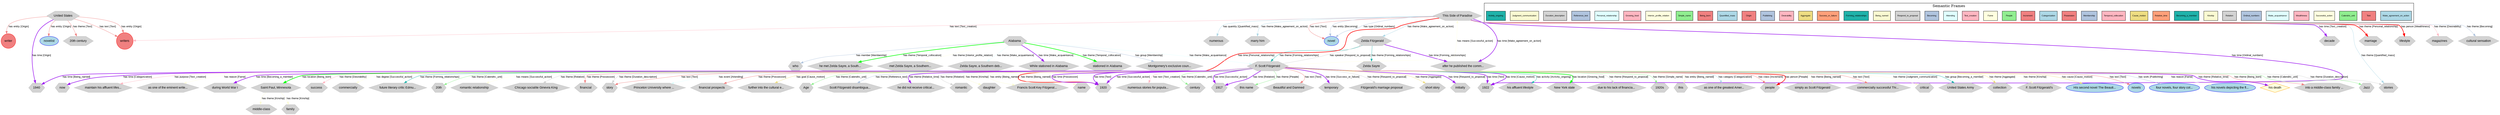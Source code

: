 digraph F_Scott_Fitzgerald {
    rankdir=TB;
    compound=true;
    node [fontname="Arial", fontsize=12, style=filled];
    edge [fontname="Arial", fontsize=10, color=gray];
    
    // Graph styling
    bgcolor=white;
    
    // Node type definitions
    subgraph cluster_people {{
        label="People";
        style=filled;
        fillcolor=lightcoral;
        color=red;
        node [fillcolor=lightcoral, color=red, shape=circle];
    }}
    
    subgraph cluster_locations {{
        label="Locations";
        style=filled;
        fillcolor=lightgreen;
        color=green;
        node [fillcolor=lightgreen, color=green, shape=box];
    }}
    
    subgraph cluster_concepts {{
        label="Concepts";
        style=filled;
        fillcolor=lightblue;
        color=blue;
        node [fillcolor=lightblue, color=blue, shape=ellipse];
    }}
    
    subgraph cluster_events {{
        label="Events";
        style=filled;
        fillcolor=lightyellow;
        color=orange;
        node [fillcolor=lightyellow, color=orange, shape=diamond];
    }}
    
    subgraph cluster_other {{
        label="Other";
        style=filled;
        fillcolor=lightgray;
        color=gray;
        node [fillcolor=lightgray, color=gray, shape=hexagon];
    }}

    // People nodes
    "writers" [label="writers", fillcolor=lightcoral, color=red, shape=circle];
    "writer" [label="writer", fillcolor=lightcoral, color=red, shape=circle];

    // Concepts nodes
    "His second novel The Beauti..." [label="His second novel The Beauti...", fillcolor=lightblue, color=blue, shape=ellipse];
    "novels" [label="novels", fillcolor=lightblue, color=blue, shape=ellipse];
    "four novels, four story col..." [label="four novels, four story col...", fillcolor=lightblue, color=blue, shape=ellipse];
    "his novels depicting the fl..." [label="his novels depicting the fl...", fillcolor=lightblue, color=blue, shape=ellipse];
    "novelist" [label="novelist", fillcolor=lightblue, color=blue, shape=ellipse];
    "novel" [label="novel", fillcolor=lightblue, color=blue, shape=ellipse];

    // Events nodes
    "his death" [label="his death", fillcolor=lightyellow, color=orange, shape=diamond];

    // Other nodes
    "middle-class" [label="middle-class", fillcolor=lightgray, color=gray, shape=hexagon];
    "into a middle-class family ..." [label="into a middle-class family ...", fillcolor=lightgray, color=gray, shape=hexagon];
    "Jazz" [label="Jazz", fillcolor=lightgray, color=gray, shape=hexagon];
    "1917" [label="1917", fillcolor=lightgray, color=gray, shape=hexagon];
    "Zelda Sayre, a Southern deb..." [label="Zelda Sayre, a Southern deb...", fillcolor=lightgray, color=gray, shape=hexagon];
    "now" [label="now", fillcolor=lightgray, color=gray, shape=hexagon];
    "maintain his affluent lifes..." [label="maintain his affluent lifes...", fillcolor=lightgray, color=gray, shape=hexagon];
    "as one of the eminent write..." [label="as one of the eminent write...", fillcolor=lightgray, color=gray, shape=hexagon];
    "during World War I" [label="during World War I", fillcolor=lightgray, color=gray, shape=hexagon];
    "Saint Paul, Minnesota" [label="Saint Paul, Minnesota", fillcolor=lightgray, color=gray, shape=hexagon];
    "success" [label="success", fillcolor=lightgray, color=gray, shape=hexagon];
    "While stationed in Alabama" [label="While stationed in Alabama", fillcolor=lightgray, color=gray, shape=hexagon];
    "stories" [label="stories", fillcolor=lightgray, color=gray, shape=hexagon];
    "stationed in Alabama" [label="stationed in Alabama", fillcolor=lightgray, color=gray, shape=hexagon];
    "commercially" [label="commercially", fillcolor=lightgray, color=gray, shape=hexagon];
    "future literary critic Edmu..." [label="future literary critic Edmu...", fillcolor=lightgray, color=gray, shape=hexagon];
    "20th" [label="20th", fillcolor=lightgray, color=gray, shape=hexagon];
    "romantic relationship" [label="romantic relationship", fillcolor=lightgray, color=gray, shape=hexagon];
    "Chicago socialite Ginevra King" [label="Chicago socialite Ginevra King", fillcolor=lightgray, color=gray, shape=hexagon];
    "financial" [label="financial", fillcolor=lightgray, color=gray, shape=hexagon];
    "story" [label="story", fillcolor=lightgray, color=gray, shape=hexagon];
    "Zelda Fitzgerald" [label="Zelda Fitzgerald", fillcolor=lightgray, color=gray, shape=hexagon];
    "Princeton University where ..." [label="Princeton University where ...", fillcolor=lightgray, color=gray, shape=hexagon];
    "Montgomery's exclusive coun..." [label="Montgomery's exclusive coun...", fillcolor=lightgray, color=gray, shape=hexagon];
    "financial prospects" [label="financial prospects", fillcolor=lightgray, color=gray, shape=hexagon];
    "who" [label="who", fillcolor=lightgray, color=gray, shape=hexagon];
    "further into the cultural e..." [label="further into the cultural e...", fillcolor=lightgray, color=gray, shape=hexagon];
    "Age" [label="Age", fillcolor=lightgray, color=gray, shape=hexagon];
    "decade" [label="decade", fillcolor=lightgray, color=gray, shape=hexagon];
    "Scott Fitzgerald disambigua..." [label="Scott Fitzgerald disambigua...", fillcolor=lightgray, color=gray, shape=hexagon];
    "he did not receive critical..." [label="he did not receive critical...", fillcolor=lightgray, color=gray, shape=hexagon];
    "romantic" [label="romantic", fillcolor=lightgray, color=gray, shape=hexagon];
    "1940" [label="1940", fillcolor=lightgray, color=gray, shape=hexagon];
    "daughter" [label="daughter", fillcolor=lightgray, color=gray, shape=hexagon];
    "Zelda Sayre" [label="Zelda Sayre", fillcolor=lightgray, color=gray, shape=hexagon];
    "20th century" [label="20th century", fillcolor=lightgray, color=gray, shape=hexagon];
    "he met Zelda Sayre, a South..." [label="he met Zelda Sayre, a South...", fillcolor=lightgray, color=gray, shape=hexagon];
    "This Side of Paradise" [label="This Side of Paradise", fillcolor=lightgray, color=gray, shape=hexagon];
    "Francis Scott Key Fitzgeral..." [label="Francis Scott Key Fitzgeral...", fillcolor=lightgray, color=gray, shape=hexagon];
    "name" [label="name", fillcolor=lightgray, color=gray, shape=hexagon];
    "1920" [label="1920", fillcolor=lightgray, color=gray, shape=hexagon];
    "numerous stories for popula..." [label="numerous stories for popula...", fillcolor=lightgray, color=gray, shape=hexagon];
    "century" [label="century", fillcolor=lightgray, color=gray, shape=hexagon];
    "this name" [label="this name", fillcolor=lightgray, color=gray, shape=hexagon];
    "F. Scott Fitzgerald" [label="F. Scott Fitzgerald", fillcolor=lightgray, color=gray, shape=hexagon];
    "Beautiful and Damned" [label="Beautiful and Damned", fillcolor=lightgray, color=gray, shape=hexagon];
    "Alabama" [label="Alabama", fillcolor=lightgray, color=gray, shape=hexagon];
    "temporary" [label="temporary", fillcolor=lightgray, color=gray, shape=hexagon];
    "marriage" [label="marriage", fillcolor=lightgray, color=gray, shape=hexagon];
    "met Zelda Sayre, a Southern..." [label="met Zelda Sayre, a Southern...", fillcolor=lightgray, color=gray, shape=hexagon];
    "Fitzgerald's marriage proposal" [label="Fitzgerald's marriage proposal", fillcolor=lightgray, color=gray, shape=hexagon];
    "short story" [label="short story", fillcolor=lightgray, color=gray, shape=hexagon];
    "lifestyle" [label="lifestyle", fillcolor=lightgray, color=gray, shape=hexagon];
    "initially" [label="initially", fillcolor=lightgray, color=gray, shape=hexagon];
    "1922" [label="1922", fillcolor=lightgray, color=gray, shape=hexagon];
    "magazines" [label="magazines", fillcolor=lightgray, color=gray, shape=hexagon];
    "after he published the comm..." [label="after he published the comm...", fillcolor=lightgray, color=gray, shape=hexagon];
    "family" [label="family", fillcolor=lightgray, color=gray, shape=hexagon];
    "cultural sensation" [label="cultural sensation", fillcolor=lightgray, color=gray, shape=hexagon];
    "his affluent lifestyle" [label="his affluent lifestyle", fillcolor=lightgray, color=gray, shape=hexagon];
    "New York state" [label="New York state", fillcolor=lightgray, color=gray, shape=hexagon];
    "United States" [label="United States", fillcolor=lightgray, color=gray, shape=hexagon];
    "due to his lack of financia..." [label="due to his lack of financia...", fillcolor=lightgray, color=gray, shape=hexagon];
    "1920s" [label="1920s", fillcolor=lightgray, color=gray, shape=hexagon];
    "this" [label="this", fillcolor=lightgray, color=gray, shape=hexagon];
    "as one of the greatest Amer..." [label="as one of the greatest Amer...", fillcolor=lightgray, color=gray, shape=hexagon];
    "people" [label="people", fillcolor=lightgray, color=gray, shape=hexagon];
    "simply as Scott Fitzgerald" [label="simply as Scott Fitzgerald", fillcolor=lightgray, color=gray, shape=hexagon];
    "commercially successful Thi..." [label="commercially successful Thi...", fillcolor=lightgray, color=gray, shape=hexagon];
    "numerous" [label="numerous", fillcolor=lightgray, color=gray, shape=hexagon];
    "critical" [label="critical", fillcolor=lightgray, color=gray, shape=hexagon];
    "United States Army" [label="United States Army", fillcolor=lightgray, color=gray, shape=hexagon];
    "marry him" [label="marry him", fillcolor=lightgray, color=gray, shape=hexagon];
    "collection" [label="collection", fillcolor=lightgray, color=gray, shape=hexagon];
    "F. Scott Fitzgerald's" [label="F. Scott Fitzgerald's", fillcolor=lightgray, color=gray, shape=hexagon];

    // Relationships
    "This Side of Paradise" -> "marry him" [label="has theme [Make_agreement_on_action]", color=lightblue, penwidth=1];
    "F. Scott Fitzgerald" -> "1922" [label="has time [Text]", color=purple, penwidth=2];
    "F. Scott Fitzgerald" -> "Age" [label="has theme [Calendric_unit]", color=lightgreen, penwidth=1];
    "F. Scott Fitzgerald" -> "1920" [label="has time [Successful_action]", color=purple, penwidth=2];
    "This Side of Paradise" -> "lifestyle" [label="has person [Wealthiness]", color=red, penwidth=2];
    "United States" -> "20th century" [label="has theme [Text]", color=lightcoral, penwidth=1];
    "Alabama" -> "Zelda Sayre, a Southern deb..." [label="has theme [Make_acquaintance]", color=lightcyan, penwidth=1];
    "This Side of Paradise" -> "1922" [label="has time [Ordinal_numbers]", color=purple, penwidth=2];
    "F. Scott Fitzgerald" -> "1917" [label="has time [Relation]", color=purple, penwidth=2];
    "F. Scott Fitzgerald" -> "F. Scott Fitzgerald's" [label="has theme [Kinship]", color=lightgoldenrodyellow, penwidth=1];
    "F. Scott Fitzgerald" -> "during World War I" [label="has time [Becoming_a_member]", color=purple, penwidth=2];
    "F. Scott Fitzgerald" -> "his death" [label="has theme [Relative_time]", color=purple, penwidth=2];
    "F. Scott Fitzgerald" -> "further into the cultural e..." [label="has goal [Cause_motion]", color=lightgoldenrod, penwidth=1];
    "Alabama" -> "he met Zelda Sayre, a South..." [label="has theme [Temporal_collocation]", color=green, penwidth=2];
    "Alabama" -> "Montgomery's exclusive coun..." [label="has group [Membership]", color=lightsteelblue, penwidth=1];
    "F. Scott Fitzgerald" -> "Beautiful and Damned" [label="has text [Text]", color=lightcoral, penwidth=1];
    "F. Scott Fitzgerald" -> "financial prospects" [label="has theme [Possession]", color=lightcoral, penwidth=1];
    "F. Scott Fitzgerald" -> "His second novel The Beauti..." [label="has cause [Cause_motion]", color=lightgoldenrod, penwidth=1];
    "F. Scott Fitzgerald" -> "as one of the greatest Amer..." [label="has category [Categorization]", color=lightblue, penwidth=1];
    "F. Scott Fitzgerald" -> "financial" [label="has theme [Possession]", color=lightcoral, penwidth=1];
    "F. Scott Fitzgerald" -> "people" [label="has class [Increment]", color=lightcoral, penwidth=1];
    "F. Scott Fitzgerald" -> "this name" [label="has theme [People]", color=lightgreen, penwidth=1];
    "Alabama" -> "F. Scott Fitzgerald" [label="has theme [Make_acquaintance]", color=lightcyan, penwidth=1];
    "This Side of Paradise" -> "after he published the comm..." [label="has time [Make_agreement_on_action]", color=purple, penwidth=2];
    "F. Scott Fitzgerald" -> "as one of the eminent write..." [label="has reason [Fame]", color=lightyellow, penwidth=1];
    "F. Scott Fitzgerald" -> "century" [label="has theme [Calendric_unit]", color=lightgreen, penwidth=1];
    "Saint Paul, Minnesota" -> "middle-class" [label="has theme [Kinship]", color=lightgoldenrodyellow, penwidth=1];
    "This Side of Paradise" -> "decade" [label="has time [Text_creation]", color=purple, penwidth=2];
    "F. Scott Fitzgerald" -> "novels" [label="has text [Text]", color=lightcoral, penwidth=1];
    "F. Scott Fitzgerald" -> "Princeton University where ..." [label="has event [Attending]", color=lightcyan, penwidth=1];
    "This Side of Paradise" -> "Zelda Fitzgerald" [label="has theme [Make_agreement_on_action]", color=lightblue, penwidth=1];
    "This Side of Paradise" -> "cultural sensation" [label="has theme [Becoming]", color=lightsteelblue, penwidth=1];
    "Saint Paul, Minnesota" -> "family" [label="has theme [Kinship]", color=lightgoldenrodyellow, penwidth=1];
    "F. Scott Fitzgerald" -> "initially" [label="has time [Respond_to_proposal]", color=purple, penwidth=2];
    "F. Scott Fitzgerald" -> "now" [label="has time [Categorization]", color=purple, penwidth=2];
    "F. Scott Fitzgerald" -> "name" [label="has theme [Being_named]", color=lightgoldenrodyellow, penwidth=1];
    "F. Scott Fitzgerald" -> "1917" [label="has time [Successful_action]", color=purple, penwidth=2];
    "F. Scott Fitzgerald" -> "this" [label="has entity [Being_named]", color=lightgoldenrodyellow, penwidth=1];
    "Zelda Fitzgerald" -> "Zelda Sayre" [label="has theme [Forming_relationships]", color=lightseagreen, penwidth=1];
    "F. Scott Fitzgerald" -> "he did not receive critical..." [label="has theme [Relative_time]", color=purple, penwidth=2];
    "F. Scott Fitzgerald" -> "story" [label="has text [Text]", color=lightcoral, penwidth=1];
    "F. Scott Fitzgerald" -> "his novels depicting the fl..." [label="has reason [Fame]", color=lightyellow, penwidth=1];
    "F. Scott Fitzgerald" -> "temporary" [label="has time [Success_or_failure]", color=purple, penwidth=2];
    "Alabama" -> "who" [label="has member [Membership]", color=lightsteelblue, penwidth=1];
    "F. Scott Fitzgerald" -> "1920" [label="has time [Possession]", color=purple, penwidth=2];
    "F. Scott Fitzgerald" -> "collection" [label="has theme [Aggregate]", color=lightgoldenrod, penwidth=1];
    "This Side of Paradise" -> "magazines" [label="has theme [Desirability]", color=lightpink, penwidth=1];
    "F. Scott Fitzgerald" -> "four novels, four story col..." [label="has work [Publishing]", color=lightsteelblue, penwidth=1];
    "This Side of Paradise" -> "novel" [label="has text [Text]", color=lightcoral, penwidth=1];
    "United States" -> "novelist" [label="has entity [Origin]", color=lightcoral, penwidth=1];
    "F. Scott Fitzgerald" -> "short story" [label="has theme [Aggregate]", color=lightgoldenrod, penwidth=1];
    "This Side of Paradise" -> "stories" [label="has theme [Quantified_mass]", color=lightblue, penwidth=1];
    "This Side of Paradise" -> "novel" [label="has entity [Becoming]", color=lightsteelblue, penwidth=1];
    "F. Scott Fitzgerald" -> "commercially successful Thi..." [label="has text [Text]", color=lightcoral, penwidth=1];
    "F. Scott Fitzgerald" -> "Chicago socialite Ginevra King" [label="has theme [Relation]", color=lightgray, penwidth=1];
    "F. Scott Fitzgerald" -> "Saint Paul, Minnesota" [label="has location [Being_born]", color=green, penwidth=2];
    "F. Scott Fitzgerald" -> "United States Army" [label="has group [Becoming_a_member]", color=lightseagreen, penwidth=1];
    "F. Scott Fitzgerald" -> "This Side of Paradise" [label="has means [Successful_action]", color=lightyellow, penwidth=1];
    "F. Scott Fitzgerald" -> "1922" [label="has time [Cause_motion]", color=purple, penwidth=2];
    "F. Scott Fitzgerald" -> "1920s" [label="has theme [Simple_name]", color=lightgreen, penwidth=1];
    "This Side of Paradise" -> "numerous" [label="has quantity [Quantified_mass]", color=lightblue, penwidth=1];
    "F. Scott Fitzgerald" -> "Francis Scott Key Fitzgeral..." [label="has entity [Being_named]", color=lightgoldenrodyellow, penwidth=1];
    "F. Scott Fitzgerald" -> "1940" [label="has time [Being_named]", color=purple, penwidth=2];
    "Alabama" -> "met Zelda Sayre, a Southern..." [label="has theme [Interior_profile_relation]", color=lightyellow, penwidth=1];
    "Zelda Fitzgerald" -> "after he published the comm..." [label="has time [Forming_relationships]", color=purple, penwidth=2];
    "F. Scott Fitzgerald" -> "New York state" [label="has location [Growing_food]", color=green, penwidth=2];
    "United States" -> "1940" [label="has time [Origin]", color=purple, penwidth=2];
    "This Side of Paradise" -> "1920" [label="has time [Personal_relationship]", color=red, penwidth=2];
    "F. Scott Fitzgerald" -> "commercially" [label="has degree [Successful_action]", color=lightyellow, penwidth=1];
    "F. Scott Fitzgerald" -> "Scott Fitzgerald disambigua..." [label="has theme [Reference_text]", color=lightsteelblue, penwidth=1];
    "F. Scott Fitzgerald" -> "maintain his affluent lifes..." [label="has purpose [Text_creation]", color=lightpink, penwidth=1];
    "F. Scott Fitzgerald" -> "people" [label="has person [People]", color=red, penwidth=2];
    "Zelda Fitzgerald" -> "F. Scott Fitzgerald" [label="has theme [Forming_relationships]", color=lightseagreen, penwidth=1];
    "F. Scott Fitzgerald" -> "daughter" [label="has theme [Kinship]", color=lightgoldenrodyellow, penwidth=1];
    "Alabama" -> "While stationed in Alabama" [label="has time [Make_acquaintance]", color=purple, penwidth=2];
    "F. Scott Fitzgerald" -> "future literary critic Edmu..." [label="has theme [Forming_relationships]", color=lightseagreen, penwidth=1];
    "F. Scott Fitzgerald" -> "1920" [label="has time [Text]", color=purple, penwidth=2];
    "F. Scott Fitzgerald" -> "simply as Scott Fitzgerald" [label="has theme [Being_named]", color=lightgoldenrodyellow, penwidth=1];
    "United States" -> "writer" [label="has entity [Origin]", color=lightcoral, penwidth=1];
    "F. Scott Fitzgerald" -> "numerous stories for popula..." [label="has text [Text_creation]", color=lightpink, penwidth=1];
    "This Side of Paradise" -> "novel" [label="has type [Ordinal_numbers]", color=lightsteelblue, penwidth=1];
    "F. Scott Fitzgerald" -> "success" [label="has theme [Desirability]", color=lightpink, penwidth=1];
    "United States" -> "writers" [label="has entity [Origin]", color=lightcoral, penwidth=1];
    "This Side of Paradise" -> "marriage" [label="has theme [Personal_relationship]", color=red, penwidth=2];
    "F. Scott Fitzgerald" -> "stories" [label="has theme [Duration_description]", color=lightgray, penwidth=1];
    "F. Scott Fitzgerald" -> "critical" [label="has theme [Judgment_communication]", color=lightgoldenrodyellow, penwidth=1];
    "F. Scott Fitzgerald" -> "Zelda Fitzgerald" [label="has speaker [Respond_to_proposal]", color=lightgray, penwidth=1];
    "F. Scott Fitzgerald" -> "Jazz" [label="has theme [Calendric_unit]", color=lightgreen, penwidth=1];
    "United States" -> "writers" [label="has text [Text]", color=lightcoral, penwidth=1];
    "F. Scott Fitzgerald" -> "his affluent lifestyle" [label="has activity [Activity_ongoing]", color=lightseagreen, penwidth=1];
    "This Side of Paradise" -> "writers" [label="has text [Text_creation]", color=lightpink, penwidth=1];
    "F. Scott Fitzgerald" -> "20th" [label="has theme [Calendric_unit]", color=lightgreen, penwidth=1];
    "F. Scott Fitzgerald" -> "romantic relationship" [label="has means [Successful_action]", color=lightyellow, penwidth=1];
    "F. Scott Fitzgerald" -> "into a middle-class family ..." [label="has theme [Being_born]", color=lightcoral, penwidth=1];
    "F. Scott Fitzgerald" -> "romantic" [label="has theme [Relation]", color=lightgray, penwidth=1];
    "Alabama" -> "stationed in Alabama" [label="has theme [Temporal_collocation]", color=green, penwidth=2];
    "F. Scott Fitzgerald" -> "story" [label="has theme [Duration_description]", color=lightgray, penwidth=1];
    "F. Scott Fitzgerald" -> "Fitzgerald's marriage proposal" [label="has theme [Respond_to_proposal]", color=lightgray, penwidth=1];
    "F. Scott Fitzgerald" -> "due to his lack of financia..." [label="has theme [Respond_to_proposal]", color=lightgray, penwidth=1];

    // Frame Legend
    subgraph cluster_legend {
        label="Semantic Frames";
        style=filled;
        fillcolor=white;
        color=black;
        rank=sink;
        "Make_agreement_on_action_legend" [label="Make_agreement_on_action", fillcolor="lightblue", style=filled, shape=box, fontsize=8];
        "Text_legend" [label="Text", fillcolor="lightcoral", style=filled, shape=box, fontsize=8];
        "Calendric_unit_legend" [label="Calendric_unit", fillcolor="lightgreen", style=filled, shape=box, fontsize=8];
        "Successful_action_legend" [label="Successful_action", fillcolor="lightyellow", style=filled, shape=box, fontsize=8];
        "Wealthiness_legend" [label="Wealthiness", fillcolor="lightpink", style=filled, shape=box, fontsize=8];
        "Make_acquaintance_legend" [label="Make_acquaintance", fillcolor="lightcyan", style=filled, shape=box, fontsize=8];
        "Ordinal_numbers_legend" [label="Ordinal_numbers", fillcolor="lightsteelblue", style=filled, shape=box, fontsize=8];
        "Relation_legend" [label="Relation", fillcolor="lightgray", style=filled, shape=box, fontsize=8];
        "Kinship_legend" [label="Kinship", fillcolor="lightgoldenrodyellow", style=filled, shape=box, fontsize=8];
        "Becoming_a_member_legend" [label="Becoming_a_member", fillcolor="lightseagreen", style=filled, shape=box, fontsize=8];
        "Relative_time_legend" [label="Relative_time", fillcolor="lightsalmon", style=filled, shape=box, fontsize=8];
        "Cause_motion_legend" [label="Cause_motion", fillcolor="lightgoldenrod", style=filled, shape=box, fontsize=8];
        "Temporal_collocation_legend" [label="Temporal_collocation", fillcolor="lightpink", style=filled, shape=box, fontsize=8];
        "Membership_legend" [label="Membership", fillcolor="lightsteelblue", style=filled, shape=box, fontsize=8];
        "Possession_legend" [label="Possession", fillcolor="lightcoral", style=filled, shape=box, fontsize=8];
        "Categorization_legend" [label="Categorization", fillcolor="lightblue", style=filled, shape=box, fontsize=8];
        "Increment_legend" [label="Increment", fillcolor="lightcoral", style=filled, shape=box, fontsize=8];
        "People_legend" [label="People", fillcolor="lightgreen", style=filled, shape=box, fontsize=8];
        "Fame_legend" [label="Fame", fillcolor="lightyellow", style=filled, shape=box, fontsize=8];
        "Text_creation_legend" [label="Text_creation", fillcolor="lightpink", style=filled, shape=box, fontsize=8];
        "Attending_legend" [label="Attending", fillcolor="lightcyan", style=filled, shape=box, fontsize=8];
        "Becoming_legend" [label="Becoming", fillcolor="lightsteelblue", style=filled, shape=box, fontsize=8];
        "Respond_to_proposal_legend" [label="Respond_to_proposal", fillcolor="lightgray", style=filled, shape=box, fontsize=8];
        "Being_named_legend" [label="Being_named", fillcolor="lightgoldenrodyellow", style=filled, shape=box, fontsize=8];
        "Forming_relationships_legend" [label="Forming_relationships", fillcolor="lightseagreen", style=filled, shape=box, fontsize=8];
        "Success_or_failure_legend" [label="Success_or_failure", fillcolor="lightsalmon", style=filled, shape=box, fontsize=8];
        "Aggregate_legend" [label="Aggregate", fillcolor="lightgoldenrod", style=filled, shape=box, fontsize=8];
        "Desirability_legend" [label="Desirability", fillcolor="lightpink", style=filled, shape=box, fontsize=8];
        "Publishing_legend" [label="Publishing", fillcolor="lightsteelblue", style=filled, shape=box, fontsize=8];
        "Origin_legend" [label="Origin", fillcolor="lightcoral", style=filled, shape=box, fontsize=8];
        "Quantified_mass_legend" [label="Quantified_mass", fillcolor="lightblue", style=filled, shape=box, fontsize=8];
        "Being_born_legend" [label="Being_born", fillcolor="lightcoral", style=filled, shape=box, fontsize=8];
        "Simple_name_legend" [label="Simple_name", fillcolor="lightgreen", style=filled, shape=box, fontsize=8];
        "Interior_profile_relation_legend" [label="Interior_profile_relation", fillcolor="lightyellow", style=filled, shape=box, fontsize=8];
        "Growing_food_legend" [label="Growing_food", fillcolor="lightpink", style=filled, shape=box, fontsize=8];
        "Personal_relationship_legend" [label="Personal_relationship", fillcolor="lightcyan", style=filled, shape=box, fontsize=8];
        "Reference_text_legend" [label="Reference_text", fillcolor="lightsteelblue", style=filled, shape=box, fontsize=8];
        "Duration_description_legend" [label="Duration_description", fillcolor="lightgray", style=filled, shape=box, fontsize=8];
        "Judgment_communication_legend" [label="Judgment_communication", fillcolor="lightgoldenrodyellow", style=filled, shape=box, fontsize=8];
        "Activity_ongoing_legend" [label="Activity_ongoing", fillcolor="lightseagreen", style=filled, shape=box, fontsize=8];
    }
}